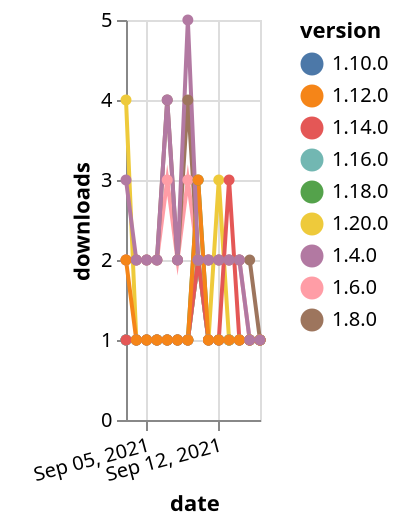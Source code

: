 {"$schema": "https://vega.github.io/schema/vega-lite/v5.json", "description": "A simple bar chart with embedded data.", "data": {"values": [{"date": "2021-09-03", "total": 2566, "delta": 2, "version": "1.6.0"}, {"date": "2021-09-04", "total": 2568, "delta": 2, "version": "1.6.0"}, {"date": "2021-09-05", "total": 2570, "delta": 2, "version": "1.6.0"}, {"date": "2021-09-06", "total": 2572, "delta": 2, "version": "1.6.0"}, {"date": "2021-09-07", "total": 2575, "delta": 3, "version": "1.6.0"}, {"date": "2021-09-08", "total": 2577, "delta": 2, "version": "1.6.0"}, {"date": "2021-09-09", "total": 2580, "delta": 3, "version": "1.6.0"}, {"date": "2021-09-10", "total": 2582, "delta": 2, "version": "1.6.0"}, {"date": "2021-09-11", "total": 2584, "delta": 2, "version": "1.6.0"}, {"date": "2021-09-12", "total": 2586, "delta": 2, "version": "1.6.0"}, {"date": "2021-09-13", "total": 2588, "delta": 2, "version": "1.6.0"}, {"date": "2021-09-14", "total": 2590, "delta": 2, "version": "1.6.0"}, {"date": "2021-09-15", "total": 2591, "delta": 1, "version": "1.6.0"}, {"date": "2021-09-16", "total": 2592, "delta": 1, "version": "1.6.0"}, {"date": "2021-09-03", "total": 201, "delta": 1, "version": "1.18.0"}, {"date": "2021-09-04", "total": 202, "delta": 1, "version": "1.18.0"}, {"date": "2021-09-05", "total": 203, "delta": 1, "version": "1.18.0"}, {"date": "2021-09-06", "total": 204, "delta": 1, "version": "1.18.0"}, {"date": "2021-09-07", "total": 205, "delta": 1, "version": "1.18.0"}, {"date": "2021-09-08", "total": 206, "delta": 1, "version": "1.18.0"}, {"date": "2021-09-09", "total": 207, "delta": 1, "version": "1.18.0"}, {"date": "2021-09-10", "total": 210, "delta": 3, "version": "1.18.0"}, {"date": "2021-09-11", "total": 211, "delta": 1, "version": "1.18.0"}, {"date": "2021-09-12", "total": 212, "delta": 1, "version": "1.18.0"}, {"date": "2021-09-13", "total": 213, "delta": 1, "version": "1.18.0"}, {"date": "2021-09-14", "total": 214, "delta": 1, "version": "1.18.0"}, {"date": "2021-09-15", "total": 215, "delta": 1, "version": "1.18.0"}, {"date": "2021-09-16", "total": 216, "delta": 1, "version": "1.18.0"}, {"date": "2021-09-03", "total": 2484, "delta": 2, "version": "1.8.0"}, {"date": "2021-09-04", "total": 2486, "delta": 2, "version": "1.8.0"}, {"date": "2021-09-05", "total": 2488, "delta": 2, "version": "1.8.0"}, {"date": "2021-09-06", "total": 2490, "delta": 2, "version": "1.8.0"}, {"date": "2021-09-07", "total": 2494, "delta": 4, "version": "1.8.0"}, {"date": "2021-09-08", "total": 2496, "delta": 2, "version": "1.8.0"}, {"date": "2021-09-09", "total": 2500, "delta": 4, "version": "1.8.0"}, {"date": "2021-09-10", "total": 2502, "delta": 2, "version": "1.8.0"}, {"date": "2021-09-11", "total": 2504, "delta": 2, "version": "1.8.0"}, {"date": "2021-09-12", "total": 2506, "delta": 2, "version": "1.8.0"}, {"date": "2021-09-13", "total": 2508, "delta": 2, "version": "1.8.0"}, {"date": "2021-09-14", "total": 2510, "delta": 2, "version": "1.8.0"}, {"date": "2021-09-15", "total": 2512, "delta": 2, "version": "1.8.0"}, {"date": "2021-09-16", "total": 2513, "delta": 1, "version": "1.8.0"}, {"date": "2021-09-03", "total": 259, "delta": 1, "version": "1.10.0"}, {"date": "2021-09-04", "total": 260, "delta": 1, "version": "1.10.0"}, {"date": "2021-09-05", "total": 261, "delta": 1, "version": "1.10.0"}, {"date": "2021-09-06", "total": 262, "delta": 1, "version": "1.10.0"}, {"date": "2021-09-07", "total": 263, "delta": 1, "version": "1.10.0"}, {"date": "2021-09-08", "total": 264, "delta": 1, "version": "1.10.0"}, {"date": "2021-09-09", "total": 265, "delta": 1, "version": "1.10.0"}, {"date": "2021-09-10", "total": 267, "delta": 2, "version": "1.10.0"}, {"date": "2021-09-11", "total": 268, "delta": 1, "version": "1.10.0"}, {"date": "2021-09-12", "total": 269, "delta": 1, "version": "1.10.0"}, {"date": "2021-09-13", "total": 270, "delta": 1, "version": "1.10.0"}, {"date": "2021-09-14", "total": 271, "delta": 1, "version": "1.10.0"}, {"date": "2021-09-15", "total": 272, "delta": 1, "version": "1.10.0"}, {"date": "2021-09-16", "total": 273, "delta": 1, "version": "1.10.0"}, {"date": "2021-09-03", "total": 130, "delta": 4, "version": "1.20.0"}, {"date": "2021-09-04", "total": 131, "delta": 1, "version": "1.20.0"}, {"date": "2021-09-05", "total": 132, "delta": 1, "version": "1.20.0"}, {"date": "2021-09-06", "total": 133, "delta": 1, "version": "1.20.0"}, {"date": "2021-09-07", "total": 134, "delta": 1, "version": "1.20.0"}, {"date": "2021-09-08", "total": 135, "delta": 1, "version": "1.20.0"}, {"date": "2021-09-09", "total": 136, "delta": 1, "version": "1.20.0"}, {"date": "2021-09-10", "total": 138, "delta": 2, "version": "1.20.0"}, {"date": "2021-09-11", "total": 139, "delta": 1, "version": "1.20.0"}, {"date": "2021-09-12", "total": 142, "delta": 3, "version": "1.20.0"}, {"date": "2021-09-13", "total": 143, "delta": 1, "version": "1.20.0"}, {"date": "2021-09-14", "total": 144, "delta": 1, "version": "1.20.0"}, {"date": "2021-09-15", "total": 145, "delta": 1, "version": "1.20.0"}, {"date": "2021-09-16", "total": 146, "delta": 1, "version": "1.20.0"}, {"date": "2021-09-03", "total": 179, "delta": 1, "version": "1.16.0"}, {"date": "2021-09-04", "total": 180, "delta": 1, "version": "1.16.0"}, {"date": "2021-09-05", "total": 181, "delta": 1, "version": "1.16.0"}, {"date": "2021-09-06", "total": 182, "delta": 1, "version": "1.16.0"}, {"date": "2021-09-07", "total": 183, "delta": 1, "version": "1.16.0"}, {"date": "2021-09-08", "total": 184, "delta": 1, "version": "1.16.0"}, {"date": "2021-09-09", "total": 185, "delta": 1, "version": "1.16.0"}, {"date": "2021-09-10", "total": 187, "delta": 2, "version": "1.16.0"}, {"date": "2021-09-11", "total": 188, "delta": 1, "version": "1.16.0"}, {"date": "2021-09-12", "total": 189, "delta": 1, "version": "1.16.0"}, {"date": "2021-09-13", "total": 190, "delta": 1, "version": "1.16.0"}, {"date": "2021-09-14", "total": 191, "delta": 1, "version": "1.16.0"}, {"date": "2021-09-15", "total": 192, "delta": 1, "version": "1.16.0"}, {"date": "2021-09-16", "total": 193, "delta": 1, "version": "1.16.0"}, {"date": "2021-09-03", "total": 203, "delta": 1, "version": "1.14.0"}, {"date": "2021-09-04", "total": 204, "delta": 1, "version": "1.14.0"}, {"date": "2021-09-05", "total": 205, "delta": 1, "version": "1.14.0"}, {"date": "2021-09-06", "total": 206, "delta": 1, "version": "1.14.0"}, {"date": "2021-09-07", "total": 207, "delta": 1, "version": "1.14.0"}, {"date": "2021-09-08", "total": 208, "delta": 1, "version": "1.14.0"}, {"date": "2021-09-09", "total": 209, "delta": 1, "version": "1.14.0"}, {"date": "2021-09-10", "total": 211, "delta": 2, "version": "1.14.0"}, {"date": "2021-09-11", "total": 212, "delta": 1, "version": "1.14.0"}, {"date": "2021-09-12", "total": 213, "delta": 1, "version": "1.14.0"}, {"date": "2021-09-13", "total": 216, "delta": 3, "version": "1.14.0"}, {"date": "2021-09-14", "total": 217, "delta": 1, "version": "1.14.0"}, {"date": "2021-09-15", "total": 218, "delta": 1, "version": "1.14.0"}, {"date": "2021-09-16", "total": 219, "delta": 1, "version": "1.14.0"}, {"date": "2021-09-03", "total": 353, "delta": 2, "version": "1.12.0"}, {"date": "2021-09-04", "total": 354, "delta": 1, "version": "1.12.0"}, {"date": "2021-09-05", "total": 355, "delta": 1, "version": "1.12.0"}, {"date": "2021-09-06", "total": 356, "delta": 1, "version": "1.12.0"}, {"date": "2021-09-07", "total": 357, "delta": 1, "version": "1.12.0"}, {"date": "2021-09-08", "total": 358, "delta": 1, "version": "1.12.0"}, {"date": "2021-09-09", "total": 359, "delta": 1, "version": "1.12.0"}, {"date": "2021-09-10", "total": 362, "delta": 3, "version": "1.12.0"}, {"date": "2021-09-11", "total": 363, "delta": 1, "version": "1.12.0"}, {"date": "2021-09-12", "total": 364, "delta": 1, "version": "1.12.0"}, {"date": "2021-09-13", "total": 365, "delta": 1, "version": "1.12.0"}, {"date": "2021-09-14", "total": 366, "delta": 1, "version": "1.12.0"}, {"date": "2021-09-15", "total": 367, "delta": 1, "version": "1.12.0"}, {"date": "2021-09-16", "total": 368, "delta": 1, "version": "1.12.0"}, {"date": "2021-09-03", "total": 3173, "delta": 3, "version": "1.4.0"}, {"date": "2021-09-04", "total": 3175, "delta": 2, "version": "1.4.0"}, {"date": "2021-09-05", "total": 3177, "delta": 2, "version": "1.4.0"}, {"date": "2021-09-06", "total": 3179, "delta": 2, "version": "1.4.0"}, {"date": "2021-09-07", "total": 3183, "delta": 4, "version": "1.4.0"}, {"date": "2021-09-08", "total": 3185, "delta": 2, "version": "1.4.0"}, {"date": "2021-09-09", "total": 3190, "delta": 5, "version": "1.4.0"}, {"date": "2021-09-10", "total": 3192, "delta": 2, "version": "1.4.0"}, {"date": "2021-09-11", "total": 3194, "delta": 2, "version": "1.4.0"}, {"date": "2021-09-12", "total": 3196, "delta": 2, "version": "1.4.0"}, {"date": "2021-09-13", "total": 3198, "delta": 2, "version": "1.4.0"}, {"date": "2021-09-14", "total": 3200, "delta": 2, "version": "1.4.0"}, {"date": "2021-09-15", "total": 3201, "delta": 1, "version": "1.4.0"}, {"date": "2021-09-16", "total": 3202, "delta": 1, "version": "1.4.0"}]}, "width": "container", "mark": {"type": "line", "point": {"filled": true}}, "encoding": {"x": {"field": "date", "type": "temporal", "timeUnit": "yearmonthdate", "title": "date", "axis": {"labelAngle": -15}}, "y": {"field": "delta", "type": "quantitative", "title": "downloads"}, "color": {"field": "version", "type": "nominal"}, "tooltip": {"field": "delta"}}}